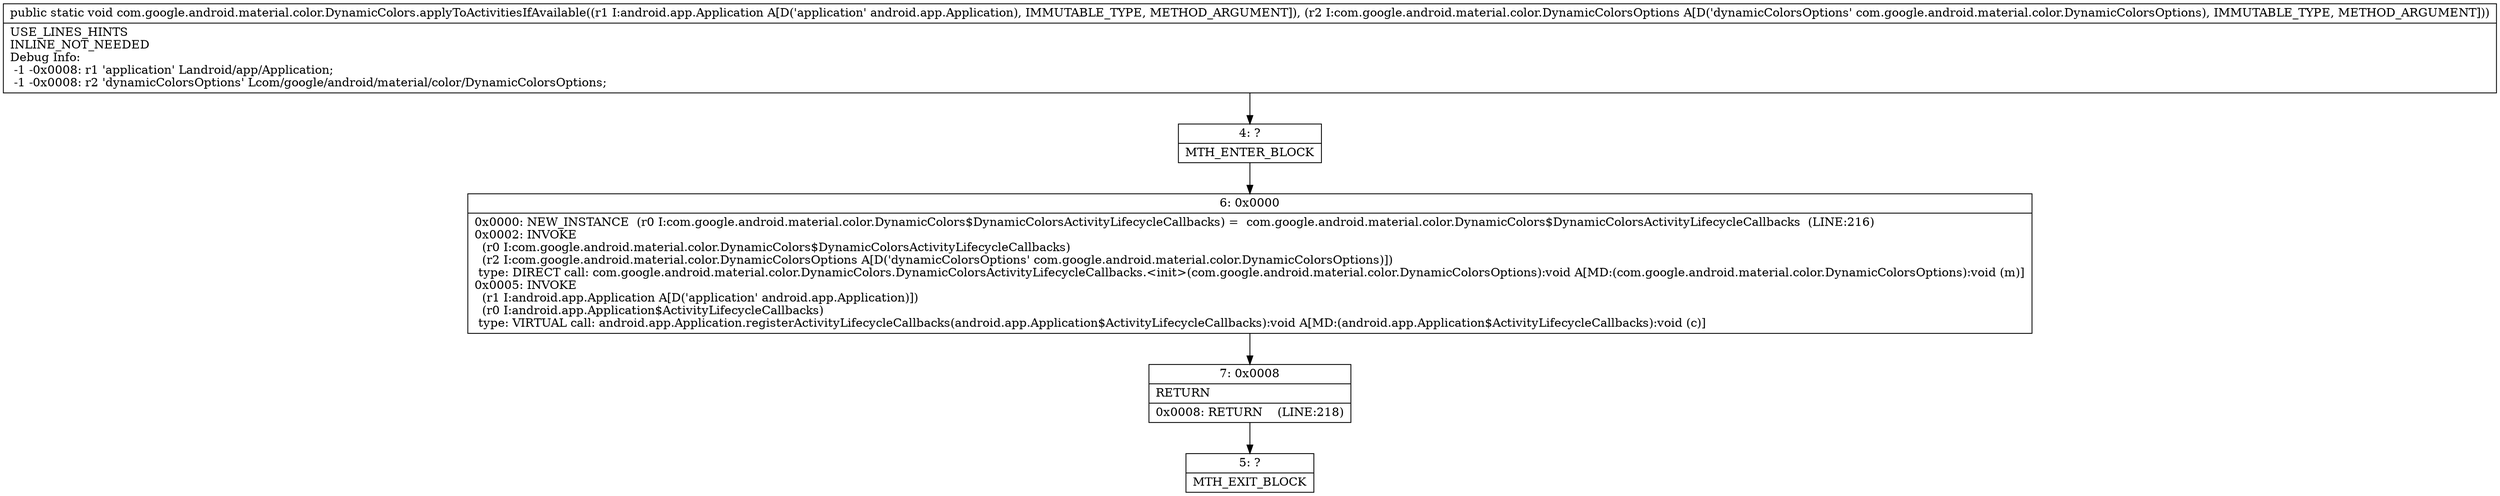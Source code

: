 digraph "CFG forcom.google.android.material.color.DynamicColors.applyToActivitiesIfAvailable(Landroid\/app\/Application;Lcom\/google\/android\/material\/color\/DynamicColorsOptions;)V" {
Node_4 [shape=record,label="{4\:\ ?|MTH_ENTER_BLOCK\l}"];
Node_6 [shape=record,label="{6\:\ 0x0000|0x0000: NEW_INSTANCE  (r0 I:com.google.android.material.color.DynamicColors$DynamicColorsActivityLifecycleCallbacks) =  com.google.android.material.color.DynamicColors$DynamicColorsActivityLifecycleCallbacks  (LINE:216)\l0x0002: INVOKE  \l  (r0 I:com.google.android.material.color.DynamicColors$DynamicColorsActivityLifecycleCallbacks)\l  (r2 I:com.google.android.material.color.DynamicColorsOptions A[D('dynamicColorsOptions' com.google.android.material.color.DynamicColorsOptions)])\l type: DIRECT call: com.google.android.material.color.DynamicColors.DynamicColorsActivityLifecycleCallbacks.\<init\>(com.google.android.material.color.DynamicColorsOptions):void A[MD:(com.google.android.material.color.DynamicColorsOptions):void (m)]\l0x0005: INVOKE  \l  (r1 I:android.app.Application A[D('application' android.app.Application)])\l  (r0 I:android.app.Application$ActivityLifecycleCallbacks)\l type: VIRTUAL call: android.app.Application.registerActivityLifecycleCallbacks(android.app.Application$ActivityLifecycleCallbacks):void A[MD:(android.app.Application$ActivityLifecycleCallbacks):void (c)]\l}"];
Node_7 [shape=record,label="{7\:\ 0x0008|RETURN\l|0x0008: RETURN    (LINE:218)\l}"];
Node_5 [shape=record,label="{5\:\ ?|MTH_EXIT_BLOCK\l}"];
MethodNode[shape=record,label="{public static void com.google.android.material.color.DynamicColors.applyToActivitiesIfAvailable((r1 I:android.app.Application A[D('application' android.app.Application), IMMUTABLE_TYPE, METHOD_ARGUMENT]), (r2 I:com.google.android.material.color.DynamicColorsOptions A[D('dynamicColorsOptions' com.google.android.material.color.DynamicColorsOptions), IMMUTABLE_TYPE, METHOD_ARGUMENT]))  | USE_LINES_HINTS\lINLINE_NOT_NEEDED\lDebug Info:\l  \-1 \-0x0008: r1 'application' Landroid\/app\/Application;\l  \-1 \-0x0008: r2 'dynamicColorsOptions' Lcom\/google\/android\/material\/color\/DynamicColorsOptions;\l}"];
MethodNode -> Node_4;Node_4 -> Node_6;
Node_6 -> Node_7;
Node_7 -> Node_5;
}

